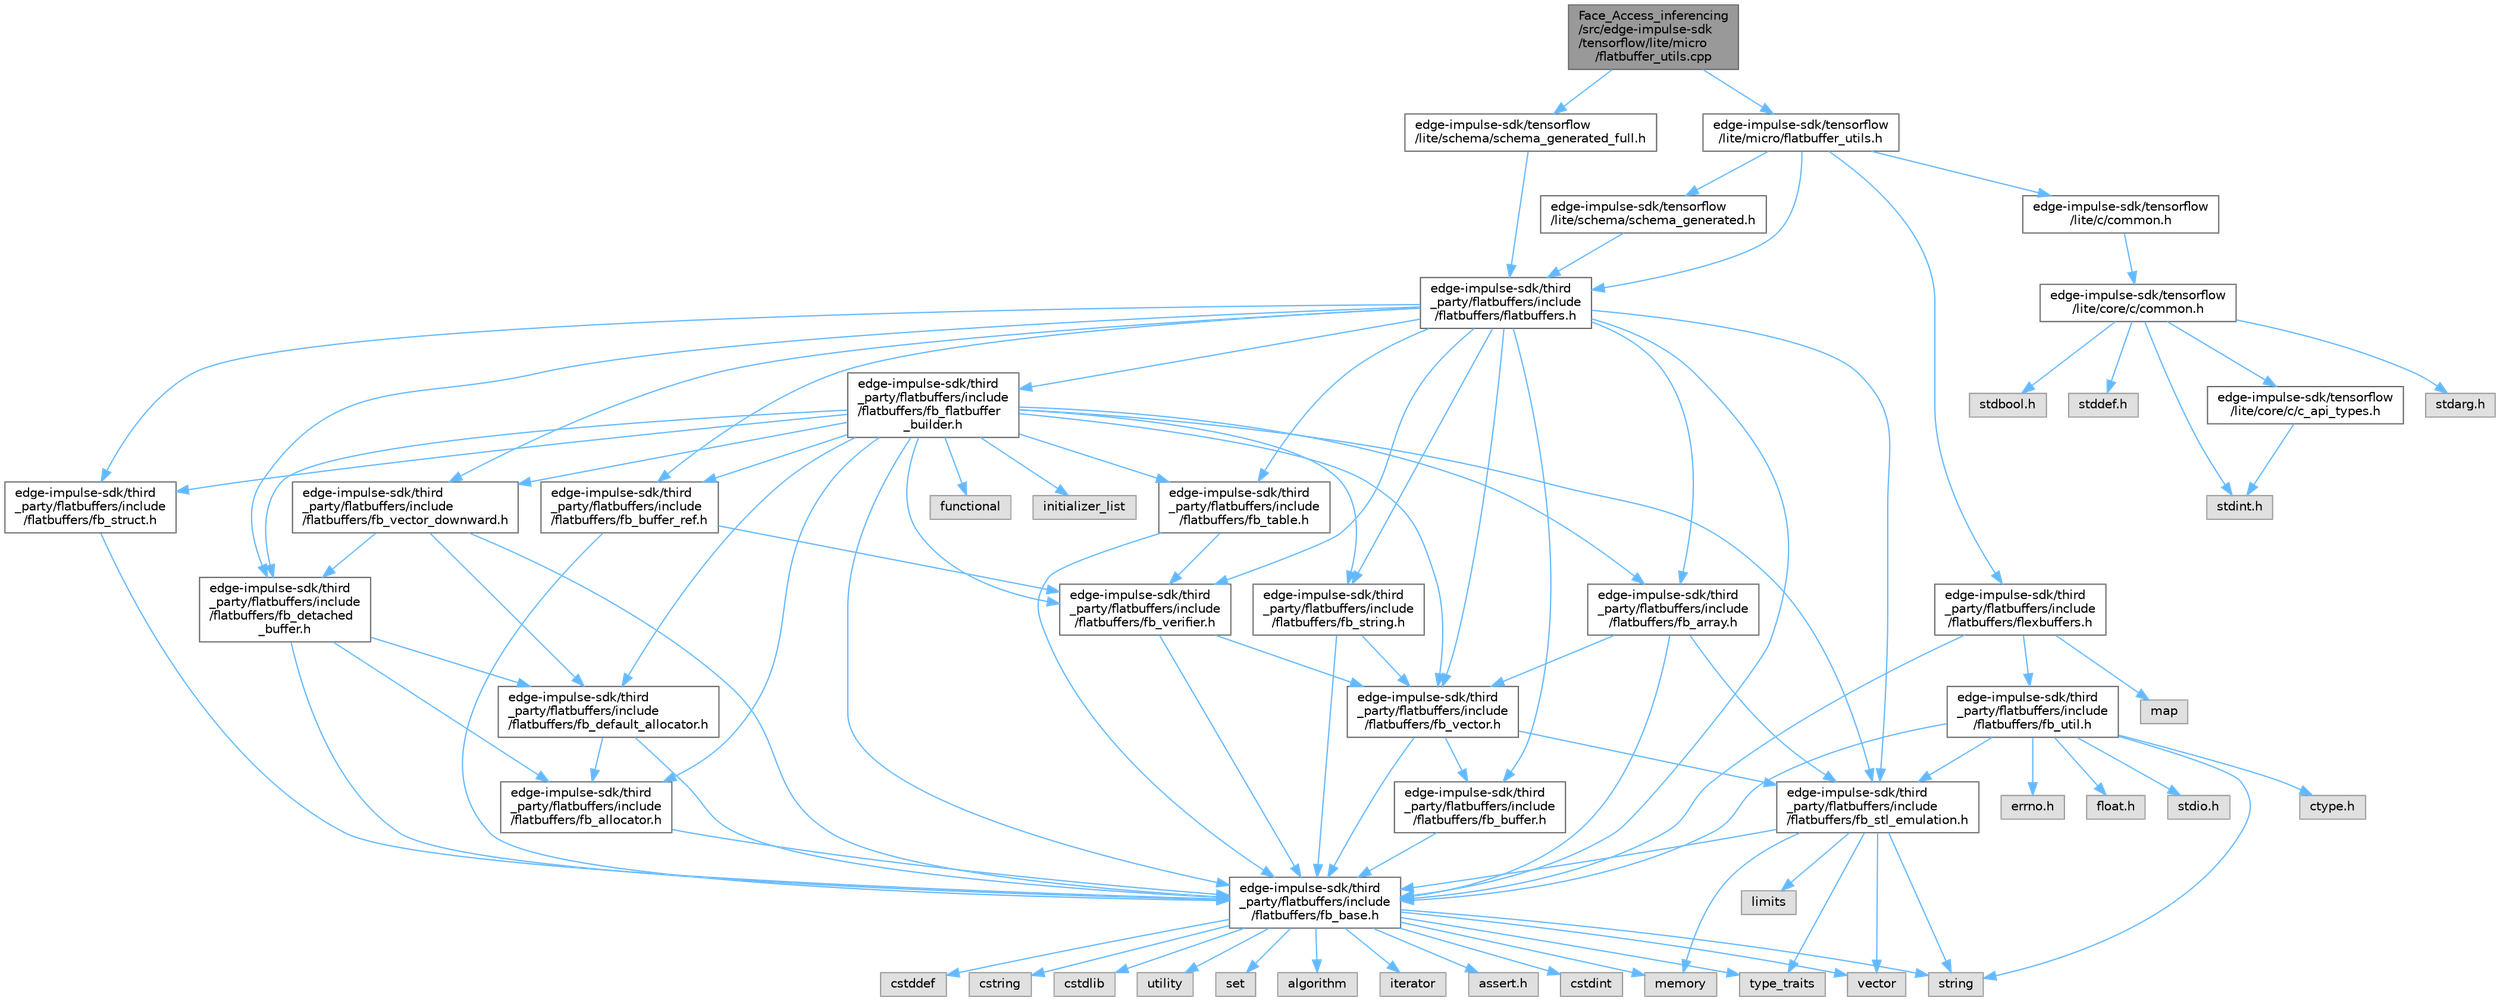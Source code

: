 digraph "Face_Access_inferencing/src/edge-impulse-sdk/tensorflow/lite/micro/flatbuffer_utils.cpp"
{
 // LATEX_PDF_SIZE
  bgcolor="transparent";
  edge [fontname=Helvetica,fontsize=10,labelfontname=Helvetica,labelfontsize=10];
  node [fontname=Helvetica,fontsize=10,shape=box,height=0.2,width=0.4];
  Node1 [id="Node000001",label="Face_Access_inferencing\l/src/edge-impulse-sdk\l/tensorflow/lite/micro\l/flatbuffer_utils.cpp",height=0.2,width=0.4,color="gray40", fillcolor="grey60", style="filled", fontcolor="black",tooltip=" "];
  Node1 -> Node2 [id="edge98_Node000001_Node000002",color="steelblue1",style="solid",tooltip=" "];
  Node2 [id="Node000002",label="edge-impulse-sdk/tensorflow\l/lite/micro/flatbuffer_utils.h",height=0.2,width=0.4,color="grey40", fillcolor="white", style="filled",URL="$_face___access__inferencing_2src_2edge-impulse-sdk_2tensorflow_2lite_2micro_2flatbuffer__utils_8h.html",tooltip=" "];
  Node2 -> Node3 [id="edge99_Node000002_Node000003",color="steelblue1",style="solid",tooltip=" "];
  Node3 [id="Node000003",label="edge-impulse-sdk/third\l_party/flatbuffers/include\l/flatbuffers/flatbuffers.h",height=0.2,width=0.4,color="grey40", fillcolor="white", style="filled",URL="$_face___access__inferencing_2src_2edge-impulse-sdk_2third__party_2flatbuffers_2include_2flatbuffers_2flatbuffers_8h.html",tooltip=" "];
  Node3 -> Node4 [id="edge100_Node000003_Node000004",color="steelblue1",style="solid",tooltip=" "];
  Node4 [id="Node000004",label="edge-impulse-sdk/third\l_party/flatbuffers/include\l/flatbuffers/fb_array.h",height=0.2,width=0.4,color="grey40", fillcolor="white", style="filled",URL="$fb__array_8h.html",tooltip=" "];
  Node4 -> Node5 [id="edge101_Node000004_Node000005",color="steelblue1",style="solid",tooltip=" "];
  Node5 [id="Node000005",label="edge-impulse-sdk/third\l_party/flatbuffers/include\l/flatbuffers/fb_base.h",height=0.2,width=0.4,color="grey40", fillcolor="white", style="filled",URL="$fb__base_8h.html",tooltip=" "];
  Node5 -> Node6 [id="edge102_Node000005_Node000006",color="steelblue1",style="solid",tooltip=" "];
  Node6 [id="Node000006",label="assert.h",height=0.2,width=0.4,color="grey60", fillcolor="#E0E0E0", style="filled",tooltip=" "];
  Node5 -> Node7 [id="edge103_Node000005_Node000007",color="steelblue1",style="solid",tooltip=" "];
  Node7 [id="Node000007",label="cstdint",height=0.2,width=0.4,color="grey60", fillcolor="#E0E0E0", style="filled",tooltip=" "];
  Node5 -> Node8 [id="edge104_Node000005_Node000008",color="steelblue1",style="solid",tooltip=" "];
  Node8 [id="Node000008",label="cstddef",height=0.2,width=0.4,color="grey60", fillcolor="#E0E0E0", style="filled",tooltip=" "];
  Node5 -> Node9 [id="edge105_Node000005_Node000009",color="steelblue1",style="solid",tooltip=" "];
  Node9 [id="Node000009",label="cstdlib",height=0.2,width=0.4,color="grey60", fillcolor="#E0E0E0", style="filled",tooltip=" "];
  Node5 -> Node10 [id="edge106_Node000005_Node000010",color="steelblue1",style="solid",tooltip=" "];
  Node10 [id="Node000010",label="cstring",height=0.2,width=0.4,color="grey60", fillcolor="#E0E0E0", style="filled",tooltip=" "];
  Node5 -> Node11 [id="edge107_Node000005_Node000011",color="steelblue1",style="solid",tooltip=" "];
  Node11 [id="Node000011",label="utility",height=0.2,width=0.4,color="grey60", fillcolor="#E0E0E0", style="filled",tooltip=" "];
  Node5 -> Node12 [id="edge108_Node000005_Node000012",color="steelblue1",style="solid",tooltip=" "];
  Node12 [id="Node000012",label="string",height=0.2,width=0.4,color="grey60", fillcolor="#E0E0E0", style="filled",tooltip=" "];
  Node5 -> Node13 [id="edge109_Node000005_Node000013",color="steelblue1",style="solid",tooltip=" "];
  Node13 [id="Node000013",label="type_traits",height=0.2,width=0.4,color="grey60", fillcolor="#E0E0E0", style="filled",tooltip=" "];
  Node5 -> Node14 [id="edge110_Node000005_Node000014",color="steelblue1",style="solid",tooltip=" "];
  Node14 [id="Node000014",label="vector",height=0.2,width=0.4,color="grey60", fillcolor="#E0E0E0", style="filled",tooltip=" "];
  Node5 -> Node15 [id="edge111_Node000005_Node000015",color="steelblue1",style="solid",tooltip=" "];
  Node15 [id="Node000015",label="set",height=0.2,width=0.4,color="grey60", fillcolor="#E0E0E0", style="filled",tooltip=" "];
  Node5 -> Node16 [id="edge112_Node000005_Node000016",color="steelblue1",style="solid",tooltip=" "];
  Node16 [id="Node000016",label="algorithm",height=0.2,width=0.4,color="grey60", fillcolor="#E0E0E0", style="filled",tooltip=" "];
  Node5 -> Node17 [id="edge113_Node000005_Node000017",color="steelblue1",style="solid",tooltip=" "];
  Node17 [id="Node000017",label="iterator",height=0.2,width=0.4,color="grey60", fillcolor="#E0E0E0", style="filled",tooltip=" "];
  Node5 -> Node18 [id="edge114_Node000005_Node000018",color="steelblue1",style="solid",tooltip=" "];
  Node18 [id="Node000018",label="memory",height=0.2,width=0.4,color="grey60", fillcolor="#E0E0E0", style="filled",tooltip=" "];
  Node4 -> Node19 [id="edge115_Node000004_Node000019",color="steelblue1",style="solid",tooltip=" "];
  Node19 [id="Node000019",label="edge-impulse-sdk/third\l_party/flatbuffers/include\l/flatbuffers/fb_stl_emulation.h",height=0.2,width=0.4,color="grey40", fillcolor="white", style="filled",URL="$fb__stl__emulation_8h.html",tooltip=" "];
  Node19 -> Node5 [id="edge116_Node000019_Node000005",color="steelblue1",style="solid",tooltip=" "];
  Node19 -> Node12 [id="edge117_Node000019_Node000012",color="steelblue1",style="solid",tooltip=" "];
  Node19 -> Node13 [id="edge118_Node000019_Node000013",color="steelblue1",style="solid",tooltip=" "];
  Node19 -> Node14 [id="edge119_Node000019_Node000014",color="steelblue1",style="solid",tooltip=" "];
  Node19 -> Node18 [id="edge120_Node000019_Node000018",color="steelblue1",style="solid",tooltip=" "];
  Node19 -> Node20 [id="edge121_Node000019_Node000020",color="steelblue1",style="solid",tooltip=" "];
  Node20 [id="Node000020",label="limits",height=0.2,width=0.4,color="grey60", fillcolor="#E0E0E0", style="filled",tooltip=" "];
  Node4 -> Node21 [id="edge122_Node000004_Node000021",color="steelblue1",style="solid",tooltip=" "];
  Node21 [id="Node000021",label="edge-impulse-sdk/third\l_party/flatbuffers/include\l/flatbuffers/fb_vector.h",height=0.2,width=0.4,color="grey40", fillcolor="white", style="filled",URL="$fb__vector_8h.html",tooltip=" "];
  Node21 -> Node5 [id="edge123_Node000021_Node000005",color="steelblue1",style="solid",tooltip=" "];
  Node21 -> Node22 [id="edge124_Node000021_Node000022",color="steelblue1",style="solid",tooltip=" "];
  Node22 [id="Node000022",label="edge-impulse-sdk/third\l_party/flatbuffers/include\l/flatbuffers/fb_buffer.h",height=0.2,width=0.4,color="grey40", fillcolor="white", style="filled",URL="$fb__buffer_8h.html",tooltip=" "];
  Node22 -> Node5 [id="edge125_Node000022_Node000005",color="steelblue1",style="solid",tooltip=" "];
  Node21 -> Node19 [id="edge126_Node000021_Node000019",color="steelblue1",style="solid",tooltip=" "];
  Node3 -> Node5 [id="edge127_Node000003_Node000005",color="steelblue1",style="solid",tooltip=" "];
  Node3 -> Node22 [id="edge128_Node000003_Node000022",color="steelblue1",style="solid",tooltip=" "];
  Node3 -> Node23 [id="edge129_Node000003_Node000023",color="steelblue1",style="solid",tooltip=" "];
  Node23 [id="Node000023",label="edge-impulse-sdk/third\l_party/flatbuffers/include\l/flatbuffers/fb_buffer_ref.h",height=0.2,width=0.4,color="grey40", fillcolor="white", style="filled",URL="$fb__buffer__ref_8h.html",tooltip=" "];
  Node23 -> Node5 [id="edge130_Node000023_Node000005",color="steelblue1",style="solid",tooltip=" "];
  Node23 -> Node24 [id="edge131_Node000023_Node000024",color="steelblue1",style="solid",tooltip=" "];
  Node24 [id="Node000024",label="edge-impulse-sdk/third\l_party/flatbuffers/include\l/flatbuffers/fb_verifier.h",height=0.2,width=0.4,color="grey40", fillcolor="white", style="filled",URL="$fb__verifier_8h.html",tooltip=" "];
  Node24 -> Node5 [id="edge132_Node000024_Node000005",color="steelblue1",style="solid",tooltip=" "];
  Node24 -> Node21 [id="edge133_Node000024_Node000021",color="steelblue1",style="solid",tooltip=" "];
  Node3 -> Node25 [id="edge134_Node000003_Node000025",color="steelblue1",style="solid",tooltip=" "];
  Node25 [id="Node000025",label="edge-impulse-sdk/third\l_party/flatbuffers/include\l/flatbuffers/fb_detached\l_buffer.h",height=0.2,width=0.4,color="grey40", fillcolor="white", style="filled",URL="$fb__detached__buffer_8h.html",tooltip=" "];
  Node25 -> Node26 [id="edge135_Node000025_Node000026",color="steelblue1",style="solid",tooltip=" "];
  Node26 [id="Node000026",label="edge-impulse-sdk/third\l_party/flatbuffers/include\l/flatbuffers/fb_allocator.h",height=0.2,width=0.4,color="grey40", fillcolor="white", style="filled",URL="$fb__allocator_8h.html",tooltip=" "];
  Node26 -> Node5 [id="edge136_Node000026_Node000005",color="steelblue1",style="solid",tooltip=" "];
  Node25 -> Node5 [id="edge137_Node000025_Node000005",color="steelblue1",style="solid",tooltip=" "];
  Node25 -> Node27 [id="edge138_Node000025_Node000027",color="steelblue1",style="solid",tooltip=" "];
  Node27 [id="Node000027",label="edge-impulse-sdk/third\l_party/flatbuffers/include\l/flatbuffers/fb_default_allocator.h",height=0.2,width=0.4,color="grey40", fillcolor="white", style="filled",URL="$fb__default__allocator_8h.html",tooltip=" "];
  Node27 -> Node26 [id="edge139_Node000027_Node000026",color="steelblue1",style="solid",tooltip=" "];
  Node27 -> Node5 [id="edge140_Node000027_Node000005",color="steelblue1",style="solid",tooltip=" "];
  Node3 -> Node28 [id="edge141_Node000003_Node000028",color="steelblue1",style="solid",tooltip=" "];
  Node28 [id="Node000028",label="edge-impulse-sdk/third\l_party/flatbuffers/include\l/flatbuffers/fb_flatbuffer\l_builder.h",height=0.2,width=0.4,color="grey40", fillcolor="white", style="filled",URL="$fb__flatbuffer__builder_8h.html",tooltip=" "];
  Node28 -> Node29 [id="edge142_Node000028_Node000029",color="steelblue1",style="solid",tooltip=" "];
  Node29 [id="Node000029",label="functional",height=0.2,width=0.4,color="grey60", fillcolor="#E0E0E0", style="filled",tooltip=" "];
  Node28 -> Node30 [id="edge143_Node000028_Node000030",color="steelblue1",style="solid",tooltip=" "];
  Node30 [id="Node000030",label="initializer_list",height=0.2,width=0.4,color="grey60", fillcolor="#E0E0E0", style="filled",tooltip=" "];
  Node28 -> Node26 [id="edge144_Node000028_Node000026",color="steelblue1",style="solid",tooltip=" "];
  Node28 -> Node4 [id="edge145_Node000028_Node000004",color="steelblue1",style="solid",tooltip=" "];
  Node28 -> Node5 [id="edge146_Node000028_Node000005",color="steelblue1",style="solid",tooltip=" "];
  Node28 -> Node23 [id="edge147_Node000028_Node000023",color="steelblue1",style="solid",tooltip=" "];
  Node28 -> Node27 [id="edge148_Node000028_Node000027",color="steelblue1",style="solid",tooltip=" "];
  Node28 -> Node25 [id="edge149_Node000028_Node000025",color="steelblue1",style="solid",tooltip=" "];
  Node28 -> Node19 [id="edge150_Node000028_Node000019",color="steelblue1",style="solid",tooltip=" "];
  Node28 -> Node31 [id="edge151_Node000028_Node000031",color="steelblue1",style="solid",tooltip=" "];
  Node31 [id="Node000031",label="edge-impulse-sdk/third\l_party/flatbuffers/include\l/flatbuffers/fb_string.h",height=0.2,width=0.4,color="grey40", fillcolor="white", style="filled",URL="$fb__string_8h.html",tooltip=" "];
  Node31 -> Node5 [id="edge152_Node000031_Node000005",color="steelblue1",style="solid",tooltip=" "];
  Node31 -> Node21 [id="edge153_Node000031_Node000021",color="steelblue1",style="solid",tooltip=" "];
  Node28 -> Node32 [id="edge154_Node000028_Node000032",color="steelblue1",style="solid",tooltip=" "];
  Node32 [id="Node000032",label="edge-impulse-sdk/third\l_party/flatbuffers/include\l/flatbuffers/fb_struct.h",height=0.2,width=0.4,color="grey40", fillcolor="white", style="filled",URL="$fb__struct_8h.html",tooltip=" "];
  Node32 -> Node5 [id="edge155_Node000032_Node000005",color="steelblue1",style="solid",tooltip=" "];
  Node28 -> Node33 [id="edge156_Node000028_Node000033",color="steelblue1",style="solid",tooltip=" "];
  Node33 [id="Node000033",label="edge-impulse-sdk/third\l_party/flatbuffers/include\l/flatbuffers/fb_table.h",height=0.2,width=0.4,color="grey40", fillcolor="white", style="filled",URL="$fb__table_8h.html",tooltip=" "];
  Node33 -> Node5 [id="edge157_Node000033_Node000005",color="steelblue1",style="solid",tooltip=" "];
  Node33 -> Node24 [id="edge158_Node000033_Node000024",color="steelblue1",style="solid",tooltip=" "];
  Node28 -> Node21 [id="edge159_Node000028_Node000021",color="steelblue1",style="solid",tooltip=" "];
  Node28 -> Node34 [id="edge160_Node000028_Node000034",color="steelblue1",style="solid",tooltip=" "];
  Node34 [id="Node000034",label="edge-impulse-sdk/third\l_party/flatbuffers/include\l/flatbuffers/fb_vector_downward.h",height=0.2,width=0.4,color="grey40", fillcolor="white", style="filled",URL="$fb__vector__downward_8h.html",tooltip=" "];
  Node34 -> Node5 [id="edge161_Node000034_Node000005",color="steelblue1",style="solid",tooltip=" "];
  Node34 -> Node27 [id="edge162_Node000034_Node000027",color="steelblue1",style="solid",tooltip=" "];
  Node34 -> Node25 [id="edge163_Node000034_Node000025",color="steelblue1",style="solid",tooltip=" "];
  Node28 -> Node24 [id="edge164_Node000028_Node000024",color="steelblue1",style="solid",tooltip=" "];
  Node3 -> Node19 [id="edge165_Node000003_Node000019",color="steelblue1",style="solid",tooltip=" "];
  Node3 -> Node31 [id="edge166_Node000003_Node000031",color="steelblue1",style="solid",tooltip=" "];
  Node3 -> Node32 [id="edge167_Node000003_Node000032",color="steelblue1",style="solid",tooltip=" "];
  Node3 -> Node33 [id="edge168_Node000003_Node000033",color="steelblue1",style="solid",tooltip=" "];
  Node3 -> Node21 [id="edge169_Node000003_Node000021",color="steelblue1",style="solid",tooltip=" "];
  Node3 -> Node34 [id="edge170_Node000003_Node000034",color="steelblue1",style="solid",tooltip=" "];
  Node3 -> Node24 [id="edge171_Node000003_Node000024",color="steelblue1",style="solid",tooltip=" "];
  Node2 -> Node35 [id="edge172_Node000002_Node000035",color="steelblue1",style="solid",tooltip=" "];
  Node35 [id="Node000035",label="edge-impulse-sdk/third\l_party/flatbuffers/include\l/flatbuffers/flexbuffers.h",height=0.2,width=0.4,color="grey40", fillcolor="white", style="filled",URL="$_face___access__inferencing_2src_2edge-impulse-sdk_2third__party_2flatbuffers_2include_2flatbuffers_2flexbuffers_8h.html",tooltip=" "];
  Node35 -> Node36 [id="edge173_Node000035_Node000036",color="steelblue1",style="solid",tooltip=" "];
  Node36 [id="Node000036",label="map",height=0.2,width=0.4,color="grey60", fillcolor="#E0E0E0", style="filled",tooltip=" "];
  Node35 -> Node5 [id="edge174_Node000035_Node000005",color="steelblue1",style="solid",tooltip=" "];
  Node35 -> Node37 [id="edge175_Node000035_Node000037",color="steelblue1",style="solid",tooltip=" "];
  Node37 [id="Node000037",label="edge-impulse-sdk/third\l_party/flatbuffers/include\l/flatbuffers/fb_util.h",height=0.2,width=0.4,color="grey40", fillcolor="white", style="filled",URL="$fb__util_8h.html",tooltip=" "];
  Node37 -> Node38 [id="edge176_Node000037_Node000038",color="steelblue1",style="solid",tooltip=" "];
  Node38 [id="Node000038",label="ctype.h",height=0.2,width=0.4,color="grey60", fillcolor="#E0E0E0", style="filled",tooltip=" "];
  Node37 -> Node39 [id="edge177_Node000037_Node000039",color="steelblue1",style="solid",tooltip=" "];
  Node39 [id="Node000039",label="errno.h",height=0.2,width=0.4,color="grey60", fillcolor="#E0E0E0", style="filled",tooltip=" "];
  Node37 -> Node5 [id="edge178_Node000037_Node000005",color="steelblue1",style="solid",tooltip=" "];
  Node37 -> Node19 [id="edge179_Node000037_Node000019",color="steelblue1",style="solid",tooltip=" "];
  Node37 -> Node40 [id="edge180_Node000037_Node000040",color="steelblue1",style="solid",tooltip=" "];
  Node40 [id="Node000040",label="float.h",height=0.2,width=0.4,color="grey60", fillcolor="#E0E0E0", style="filled",tooltip=" "];
  Node37 -> Node41 [id="edge181_Node000037_Node000041",color="steelblue1",style="solid",tooltip=" "];
  Node41 [id="Node000041",label="stdio.h",height=0.2,width=0.4,color="grey60", fillcolor="#E0E0E0", style="filled",tooltip=" "];
  Node37 -> Node12 [id="edge182_Node000037_Node000012",color="steelblue1",style="solid",tooltip=" "];
  Node2 -> Node42 [id="edge183_Node000002_Node000042",color="steelblue1",style="solid",tooltip=" "];
  Node42 [id="Node000042",label="edge-impulse-sdk/tensorflow\l/lite/c/common.h",height=0.2,width=0.4,color="grey40", fillcolor="white", style="filled",URL="$_face___access__inferencing_2src_2edge-impulse-sdk_2tensorflow_2lite_2c_2common_8h.html",tooltip=" "];
  Node42 -> Node43 [id="edge184_Node000042_Node000043",color="steelblue1",style="solid",tooltip=" "];
  Node43 [id="Node000043",label="edge-impulse-sdk/tensorflow\l/lite/core/c/common.h",height=0.2,width=0.4,color="grey40", fillcolor="white", style="filled",URL="$_face___access__inferencing_2src_2edge-impulse-sdk_2tensorflow_2lite_2core_2c_2common_8h.html",tooltip=" "];
  Node43 -> Node44 [id="edge185_Node000043_Node000044",color="steelblue1",style="solid",tooltip=" "];
  Node44 [id="Node000044",label="stdarg.h",height=0.2,width=0.4,color="grey60", fillcolor="#E0E0E0", style="filled",tooltip=" "];
  Node43 -> Node45 [id="edge186_Node000043_Node000045",color="steelblue1",style="solid",tooltip=" "];
  Node45 [id="Node000045",label="stdbool.h",height=0.2,width=0.4,color="grey60", fillcolor="#E0E0E0", style="filled",tooltip=" "];
  Node43 -> Node46 [id="edge187_Node000043_Node000046",color="steelblue1",style="solid",tooltip=" "];
  Node46 [id="Node000046",label="stddef.h",height=0.2,width=0.4,color="grey60", fillcolor="#E0E0E0", style="filled",tooltip=" "];
  Node43 -> Node47 [id="edge188_Node000043_Node000047",color="steelblue1",style="solid",tooltip=" "];
  Node47 [id="Node000047",label="stdint.h",height=0.2,width=0.4,color="grey60", fillcolor="#E0E0E0", style="filled",tooltip=" "];
  Node43 -> Node48 [id="edge189_Node000043_Node000048",color="steelblue1",style="solid",tooltip=" "];
  Node48 [id="Node000048",label="edge-impulse-sdk/tensorflow\l/lite/core/c/c_api_types.h",height=0.2,width=0.4,color="grey40", fillcolor="white", style="filled",URL="$_face___access__inferencing_2src_2edge-impulse-sdk_2tensorflow_2lite_2core_2c_2c__api__types_8h.html",tooltip=" "];
  Node48 -> Node47 [id="edge190_Node000048_Node000047",color="steelblue1",style="solid",tooltip=" "];
  Node2 -> Node49 [id="edge191_Node000002_Node000049",color="steelblue1",style="solid",tooltip=" "];
  Node49 [id="Node000049",label="edge-impulse-sdk/tensorflow\l/lite/schema/schema_generated.h",height=0.2,width=0.4,color="grey40", fillcolor="white", style="filled",URL="$_face___access__inferencing_2src_2edge-impulse-sdk_2tensorflow_2lite_2schema_2schema__generated_8h.html",tooltip=" "];
  Node49 -> Node3 [id="edge192_Node000049_Node000003",color="steelblue1",style="solid",tooltip=" "];
  Node1 -> Node50 [id="edge193_Node000001_Node000050",color="steelblue1",style="solid",tooltip=" "];
  Node50 [id="Node000050",label="edge-impulse-sdk/tensorflow\l/lite/schema/schema_generated_full.h",height=0.2,width=0.4,color="grey40", fillcolor="white", style="filled",URL="$schema__generated__full_8h.html",tooltip=" "];
  Node50 -> Node3 [id="edge194_Node000050_Node000003",color="steelblue1",style="solid",tooltip=" "];
}
